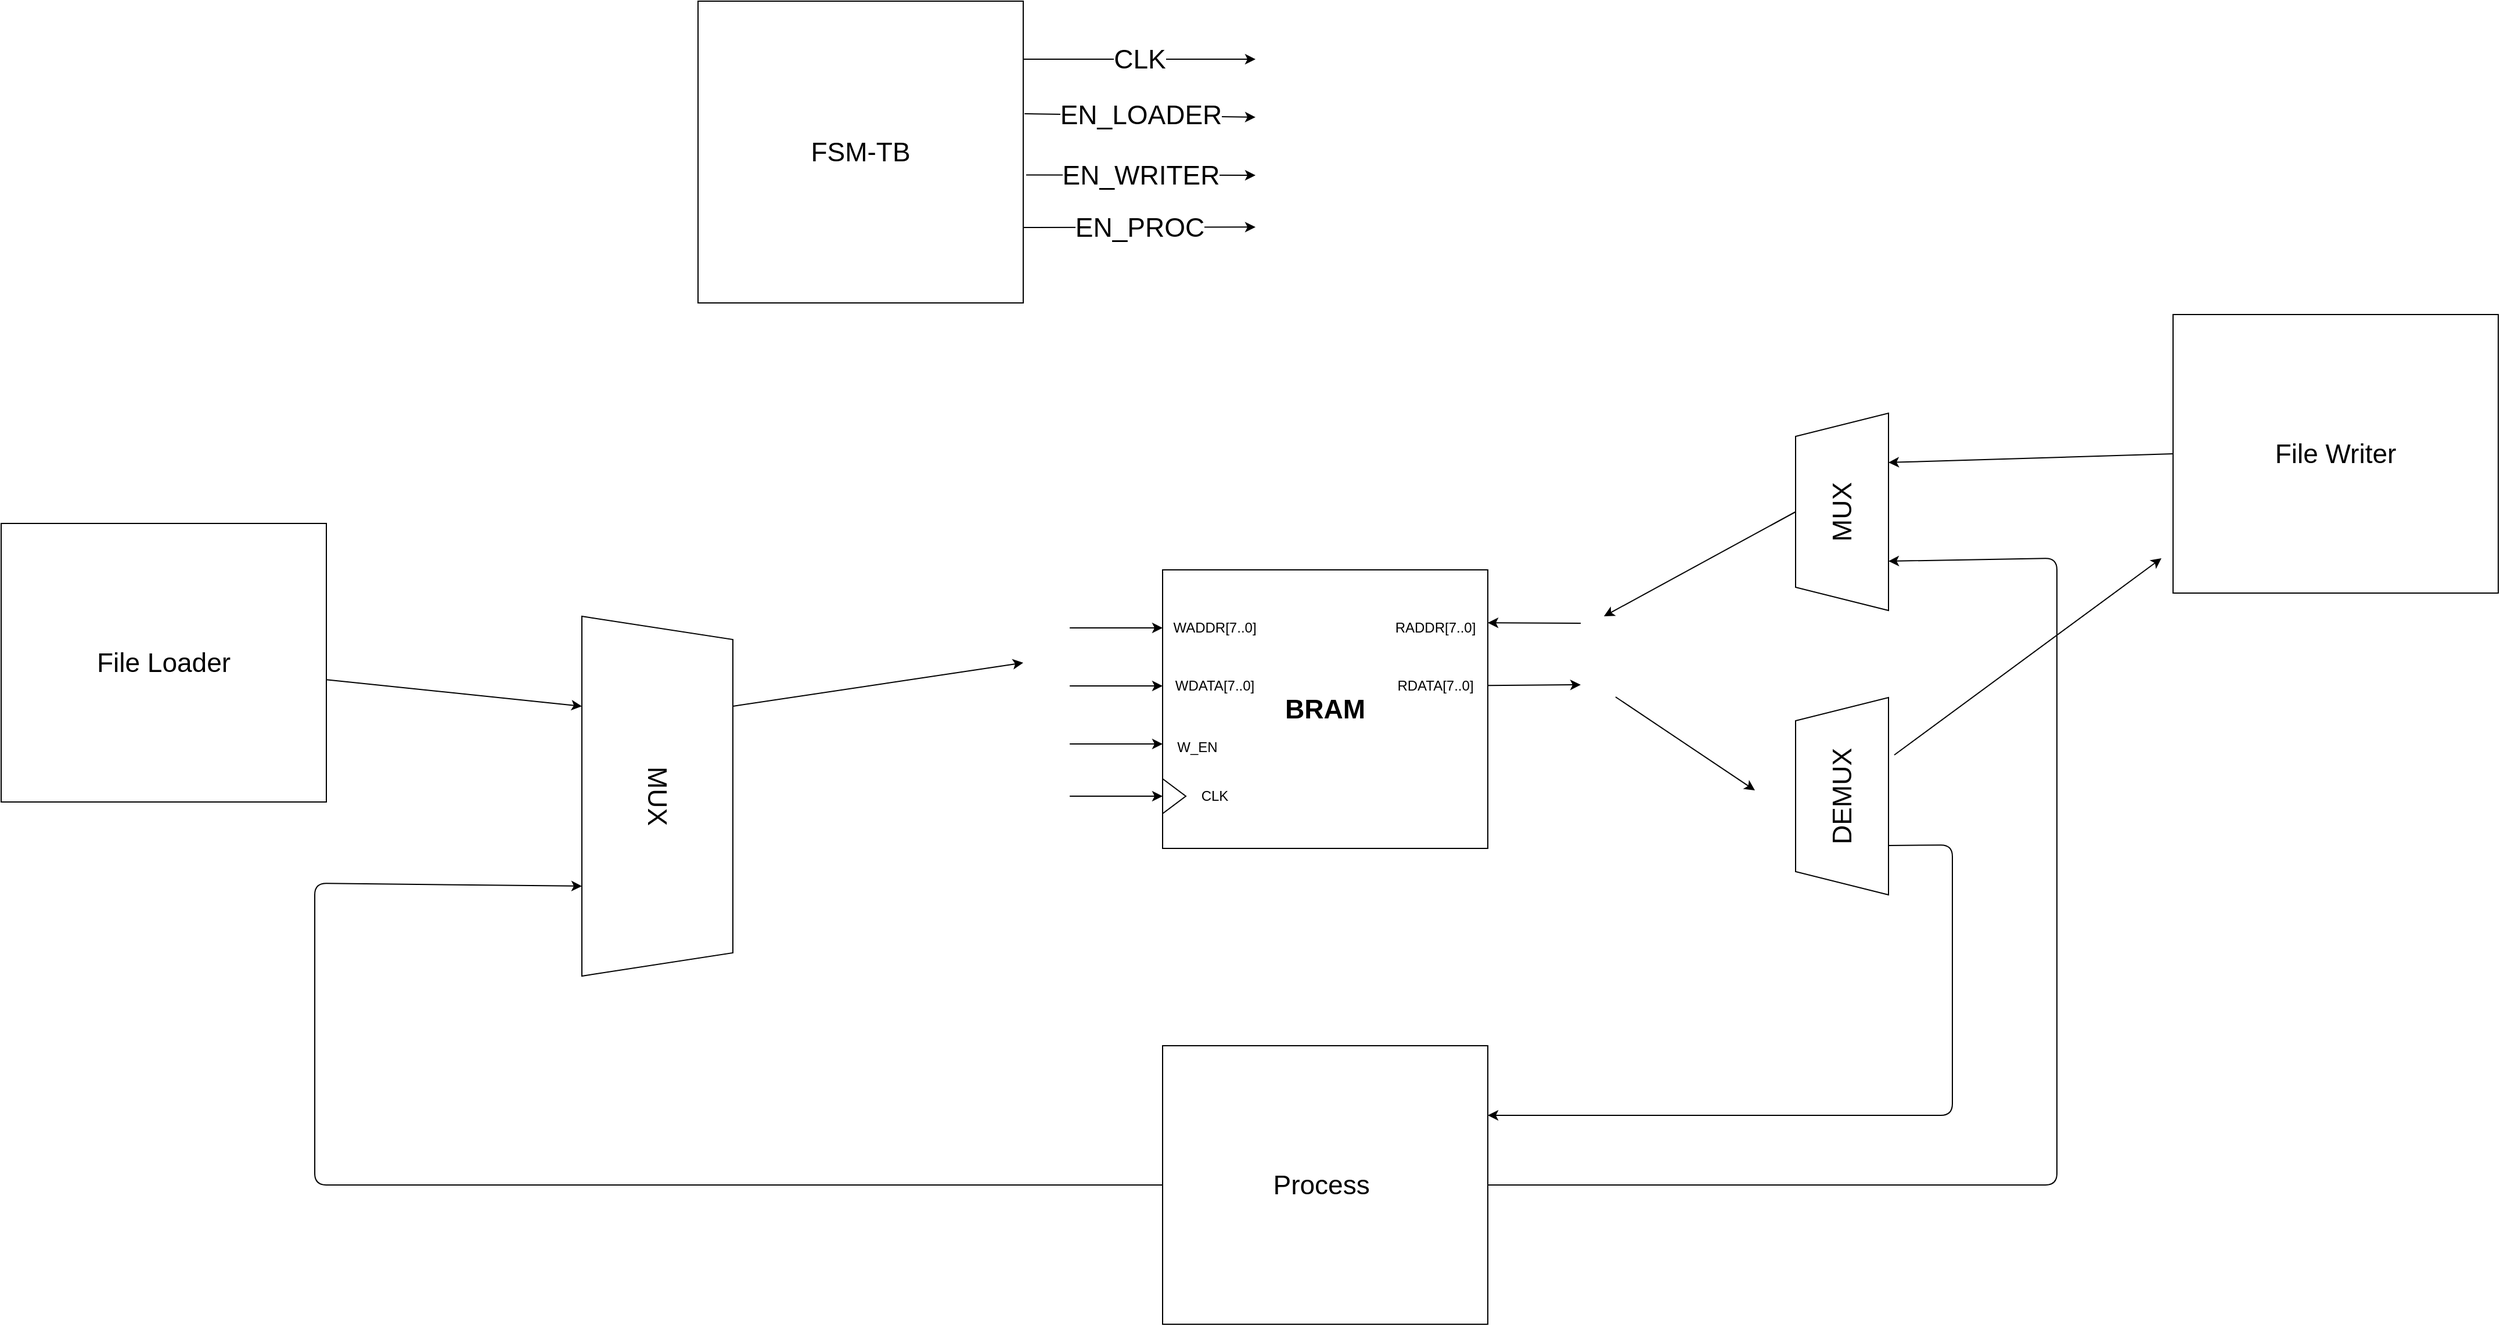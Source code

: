 <mxfile>
    <diagram id="fAGG9gf-buG52Wg7ILpe" name="BRAM">
        <mxGraphModel dx="3237" dy="2426" grid="1" gridSize="10" guides="1" tooltips="1" connect="1" arrows="1" fold="1" page="0" pageScale="1" pageWidth="850" pageHeight="1100" math="0" shadow="0">
            <root>
                <mxCell id="0"/>
                <mxCell id="1" parent="0"/>
                <mxCell id="2" value="BRAM" style="rounded=0;whiteSpace=wrap;html=1;fontStyle=1;fontSize=23;" vertex="1" parent="1">
                    <mxGeometry x="200" y="160" width="280" height="240" as="geometry"/>
                </mxCell>
                <mxCell id="9" value="WADDR[7..0]" style="text;html=1;strokeColor=none;fillColor=none;align=center;verticalAlign=middle;whiteSpace=wrap;rounded=0;" vertex="1" parent="1">
                    <mxGeometry x="210" y="200" width="70" height="20" as="geometry"/>
                </mxCell>
                <mxCell id="10" value="WDATA[7..0]" style="text;html=1;strokeColor=none;fillColor=none;align=center;verticalAlign=middle;whiteSpace=wrap;rounded=0;" vertex="1" parent="1">
                    <mxGeometry x="210" y="250" width="70" height="20" as="geometry"/>
                </mxCell>
                <mxCell id="12" value="CLK" style="text;html=1;strokeColor=none;fillColor=none;align=center;verticalAlign=middle;whiteSpace=wrap;rounded=0;" vertex="1" parent="1">
                    <mxGeometry x="225" y="342.5" width="40" height="25" as="geometry"/>
                </mxCell>
                <mxCell id="15" value="" style="endArrow=classic;html=1;" edge="1" parent="1">
                    <mxGeometry width="50" height="50" relative="1" as="geometry">
                        <mxPoint x="120" y="210" as="sourcePoint"/>
                        <mxPoint x="200" y="210" as="targetPoint"/>
                    </mxGeometry>
                </mxCell>
                <mxCell id="18" value="" style="endArrow=classic;html=1;" edge="1" parent="1">
                    <mxGeometry width="50" height="50" relative="1" as="geometry">
                        <mxPoint x="120" y="260" as="sourcePoint"/>
                        <mxPoint x="200" y="260" as="targetPoint"/>
                    </mxGeometry>
                </mxCell>
                <mxCell id="19" value="" style="endArrow=classic;html=1;" edge="1" parent="1">
                    <mxGeometry width="50" height="50" relative="1" as="geometry">
                        <mxPoint x="120" y="355" as="sourcePoint"/>
                        <mxPoint x="200" y="355" as="targetPoint"/>
                    </mxGeometry>
                </mxCell>
                <mxCell id="20" value="" style="triangle;whiteSpace=wrap;html=1;" vertex="1" parent="1">
                    <mxGeometry x="200" y="340" width="20" height="30" as="geometry"/>
                </mxCell>
                <mxCell id="21" value="" style="endArrow=classic;html=1;" edge="1" parent="1">
                    <mxGeometry width="50" height="50" relative="1" as="geometry">
                        <mxPoint x="120" y="310" as="sourcePoint"/>
                        <mxPoint x="200" y="310" as="targetPoint"/>
                    </mxGeometry>
                </mxCell>
                <mxCell id="22" value="W_EN" style="text;html=1;strokeColor=none;fillColor=none;align=center;verticalAlign=middle;whiteSpace=wrap;rounded=0;" vertex="1" parent="1">
                    <mxGeometry x="210" y="300" width="40" height="25" as="geometry"/>
                </mxCell>
                <mxCell id="23" value="" style="endArrow=classic;html=1;" edge="1" parent="1">
                    <mxGeometry width="50" height="50" relative="1" as="geometry">
                        <mxPoint x="480" y="259.66" as="sourcePoint"/>
                        <mxPoint x="560" y="259" as="targetPoint"/>
                    </mxGeometry>
                </mxCell>
                <mxCell id="24" value="" style="endArrow=classic;html=1;entryX=1;entryY=0.19;entryDx=0;entryDy=0;entryPerimeter=0;" edge="1" parent="1" target="2">
                    <mxGeometry width="50" height="50" relative="1" as="geometry">
                        <mxPoint x="560" y="206" as="sourcePoint"/>
                        <mxPoint x="730" y="190.0" as="targetPoint"/>
                    </mxGeometry>
                </mxCell>
                <mxCell id="25" value="RADDR[7..0]" style="text;html=1;strokeColor=none;fillColor=none;align=center;verticalAlign=middle;whiteSpace=wrap;rounded=0;" vertex="1" parent="1">
                    <mxGeometry x="400" y="200" width="70" height="20" as="geometry"/>
                </mxCell>
                <mxCell id="26" value="RDATA[7..0]" style="text;html=1;strokeColor=none;fillColor=none;align=center;verticalAlign=middle;whiteSpace=wrap;rounded=0;" vertex="1" parent="1">
                    <mxGeometry x="400" y="250" width="70" height="20" as="geometry"/>
                </mxCell>
                <mxCell id="34" style="edgeStyle=none;html=1;entryX=0.25;entryY=1;entryDx=0;entryDy=0;fontSize=23;" edge="1" parent="1" source="28" target="30">
                    <mxGeometry relative="1" as="geometry"/>
                </mxCell>
                <mxCell id="28" value="File Loader" style="rounded=0;whiteSpace=wrap;html=1;fontSize=23;" vertex="1" parent="1">
                    <mxGeometry x="-800" y="120" width="280" height="240" as="geometry"/>
                </mxCell>
                <mxCell id="33" style="edgeStyle=none;html=1;exitX=0.25;exitY=0;exitDx=0;exitDy=0;fontSize=23;" edge="1" parent="1" source="30">
                    <mxGeometry relative="1" as="geometry">
                        <mxPoint x="80" y="240" as="targetPoint"/>
                    </mxGeometry>
                </mxCell>
                <mxCell id="30" value="MUX" style="shape=trapezoid;perimeter=trapezoidPerimeter;whiteSpace=wrap;html=1;fixedSize=1;fontSize=23;rotation=90;" vertex="1" parent="1">
                    <mxGeometry x="-390" y="290" width="310" height="130" as="geometry"/>
                </mxCell>
                <mxCell id="35" style="edgeStyle=none;html=1;exitX=0;exitY=0.5;exitDx=0;exitDy=0;entryX=0.75;entryY=1;entryDx=0;entryDy=0;fontSize=23;" edge="1" parent="1" source="31" target="30">
                    <mxGeometry relative="1" as="geometry">
                        <Array as="points">
                            <mxPoint x="-530" y="690"/>
                            <mxPoint x="-530" y="430"/>
                        </Array>
                    </mxGeometry>
                </mxCell>
                <mxCell id="36" style="edgeStyle=none;html=1;exitX=1;exitY=0.5;exitDx=0;exitDy=0;entryX=0.25;entryY=1;entryDx=0;entryDy=0;fontSize=23;" edge="1" parent="1" source="31" target="32">
                    <mxGeometry relative="1" as="geometry">
                        <Array as="points">
                            <mxPoint x="970" y="690"/>
                            <mxPoint x="970" y="150"/>
                        </Array>
                    </mxGeometry>
                </mxCell>
                <mxCell id="31" value="Process&amp;nbsp;" style="rounded=0;whiteSpace=wrap;html=1;fontSize=23;" vertex="1" parent="1">
                    <mxGeometry x="200" y="570" width="280" height="240" as="geometry"/>
                </mxCell>
                <mxCell id="37" style="edgeStyle=none;html=1;exitX=0.5;exitY=0;exitDx=0;exitDy=0;fontSize=23;" edge="1" parent="1" source="32">
                    <mxGeometry relative="1" as="geometry">
                        <mxPoint x="580" y="200" as="targetPoint"/>
                    </mxGeometry>
                </mxCell>
                <mxCell id="32" value="MUX" style="shape=trapezoid;perimeter=trapezoidPerimeter;whiteSpace=wrap;html=1;fixedSize=1;fontSize=23;rotation=-90;" vertex="1" parent="1">
                    <mxGeometry x="700" y="70" width="170" height="80" as="geometry"/>
                </mxCell>
                <mxCell id="39" style="edgeStyle=none;html=1;exitX=0;exitY=0.5;exitDx=0;exitDy=0;entryX=0.75;entryY=1;entryDx=0;entryDy=0;fontSize=23;" edge="1" parent="1" source="38" target="32">
                    <mxGeometry relative="1" as="geometry"/>
                </mxCell>
                <mxCell id="38" value="File Writer" style="rounded=0;whiteSpace=wrap;html=1;fontSize=23;" vertex="1" parent="1">
                    <mxGeometry x="1070" y="-60" width="280" height="240" as="geometry"/>
                </mxCell>
                <mxCell id="43" style="edgeStyle=none;html=1;exitX=0.25;exitY=1;exitDx=0;exitDy=0;entryX=1;entryY=0.25;entryDx=0;entryDy=0;fontSize=23;" edge="1" parent="1" source="40" target="31">
                    <mxGeometry relative="1" as="geometry">
                        <Array as="points">
                            <mxPoint x="880" y="397"/>
                            <mxPoint x="880" y="630"/>
                        </Array>
                    </mxGeometry>
                </mxCell>
                <mxCell id="40" value="DEMUX" style="shape=trapezoid;perimeter=trapezoidPerimeter;whiteSpace=wrap;html=1;fixedSize=1;fontSize=23;rotation=-90;" vertex="1" parent="1">
                    <mxGeometry x="700" y="315" width="170" height="80" as="geometry"/>
                </mxCell>
                <mxCell id="41" value="" style="endArrow=classic;html=1;" edge="1" parent="1">
                    <mxGeometry width="50" height="50" relative="1" as="geometry">
                        <mxPoint x="590" y="269.48" as="sourcePoint"/>
                        <mxPoint x="710" y="350" as="targetPoint"/>
                    </mxGeometry>
                </mxCell>
                <mxCell id="42" value="" style="endArrow=classic;html=1;" edge="1" parent="1">
                    <mxGeometry width="50" height="50" relative="1" as="geometry">
                        <mxPoint x="830" y="319.48" as="sourcePoint"/>
                        <mxPoint x="1060" y="150" as="targetPoint"/>
                    </mxGeometry>
                </mxCell>
                <mxCell id="45" value="CLK" style="edgeStyle=none;html=1;fontSize=23;" edge="1" parent="1">
                    <mxGeometry relative="1" as="geometry">
                        <mxPoint x="280" y="-280" as="targetPoint"/>
                        <mxPoint x="80" y="-280" as="sourcePoint"/>
                    </mxGeometry>
                </mxCell>
                <mxCell id="46" value="EN_LOADER" style="edgeStyle=none;html=1;exitX=1.004;exitY=0.373;exitDx=0;exitDy=0;fontSize=23;exitPerimeter=0;" edge="1" parent="1" source="44">
                    <mxGeometry relative="1" as="geometry">
                        <mxPoint x="280" y="-230" as="targetPoint"/>
                    </mxGeometry>
                </mxCell>
                <mxCell id="47" value="EN_WRITER" style="edgeStyle=none;html=1;exitX=1.009;exitY=0.576;exitDx=0;exitDy=0;fontSize=23;exitPerimeter=0;" edge="1" parent="1" source="44">
                    <mxGeometry relative="1" as="geometry">
                        <mxPoint x="280" y="-180" as="targetPoint"/>
                    </mxGeometry>
                </mxCell>
                <mxCell id="48" value="EN_PROC" style="edgeStyle=none;html=1;exitX=1;exitY=0.75;exitDx=0;exitDy=0;fontSize=23;" edge="1" parent="1" source="44">
                    <mxGeometry relative="1" as="geometry">
                        <mxPoint x="280" y="-135.333" as="targetPoint"/>
                    </mxGeometry>
                </mxCell>
                <mxCell id="44" value="FSM-TB" style="rounded=0;whiteSpace=wrap;html=1;fontSize=23;fontStyle=0" vertex="1" parent="1">
                    <mxGeometry x="-200" y="-330" width="280" height="260" as="geometry"/>
                </mxCell>
            </root>
        </mxGraphModel>
    </diagram>
</mxfile>